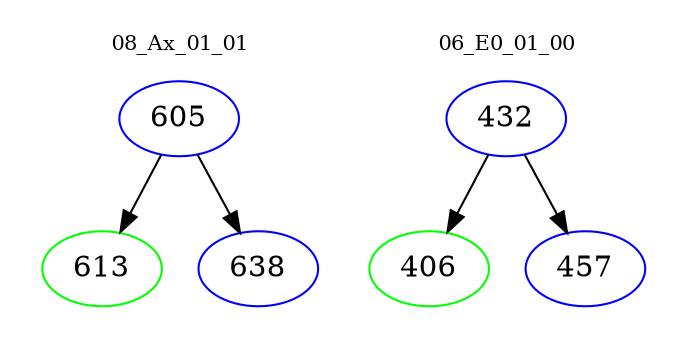 digraph{
subgraph cluster_0 {
color = white
label = "08_Ax_01_01";
fontsize=10;
T0_605 [label="605", color="blue"]
T0_605 -> T0_613 [color="black"]
T0_613 [label="613", color="green"]
T0_605 -> T0_638 [color="black"]
T0_638 [label="638", color="blue"]
}
subgraph cluster_1 {
color = white
label = "06_E0_01_00";
fontsize=10;
T1_432 [label="432", color="blue"]
T1_432 -> T1_406 [color="black"]
T1_406 [label="406", color="green"]
T1_432 -> T1_457 [color="black"]
T1_457 [label="457", color="blue"]
}
}

